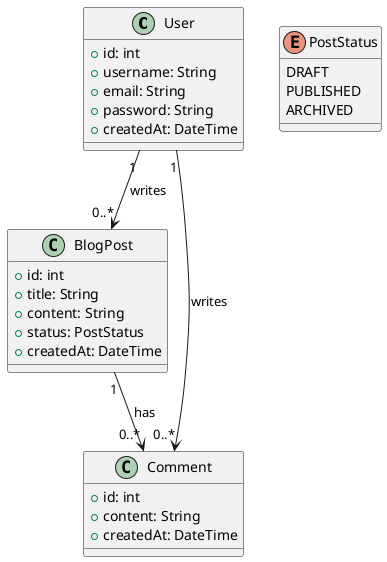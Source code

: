 @startuml
class User {
  +id: int
  +username: String
  +email: String
  +password: String
  +createdAt: DateTime
}

class BlogPost {
  +id: int
  +title: String
  +content: String
  +status: PostStatus
  +createdAt: DateTime
}

class Comment {
  +id: int
  +content: String
  +createdAt: DateTime
}

enum PostStatus {
  DRAFT
  PUBLISHED
  ARCHIVED
}

User "1" --> "0..*" BlogPost : writes
BlogPost "1" --> "0..*" Comment : has
User "1" --> "0..*" Comment : writes
@enduml